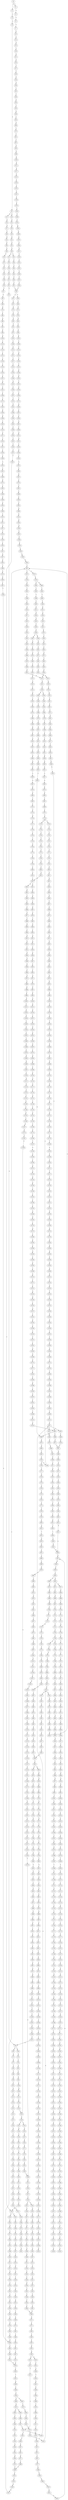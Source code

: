 strict digraph  {
	S0 -> S1 [ label = T ];
	S0 -> S2 [ label = C ];
	S1 -> S3 [ label = T ];
	S2 -> S4 [ label = C ];
	S3 -> S5 [ label = T ];
	S4 -> S6 [ label = T ];
	S5 -> S7 [ label = T ];
	S6 -> S8 [ label = T ];
	S7 -> S9 [ label = G ];
	S8 -> S10 [ label = G ];
	S8 -> S11 [ label = A ];
	S9 -> S12 [ label = A ];
	S10 -> S13 [ label = A ];
	S11 -> S14 [ label = A ];
	S12 -> S15 [ label = A ];
	S13 -> S16 [ label = A ];
	S14 -> S17 [ label = A ];
	S15 -> S18 [ label = C ];
	S16 -> S19 [ label = C ];
	S17 -> S20 [ label = C ];
	S18 -> S21 [ label = A ];
	S19 -> S22 [ label = A ];
	S20 -> S23 [ label = A ];
	S21 -> S24 [ label = G ];
	S22 -> S25 [ label = G ];
	S23 -> S26 [ label = G ];
	S24 -> S27 [ label = T ];
	S25 -> S28 [ label = G ];
	S26 -> S29 [ label = G ];
	S27 -> S30 [ label = T ];
	S28 -> S31 [ label = G ];
	S28 -> S32 [ label = T ];
	S29 -> S33 [ label = T ];
	S30 -> S34 [ label = G ];
	S31 -> S35 [ label = T ];
	S32 -> S36 [ label = C ];
	S33 -> S37 [ label = C ];
	S34 -> S38 [ label = A ];
	S35 -> S39 [ label = C ];
	S36 -> S40 [ label = C ];
	S37 -> S41 [ label = T ];
	S38 -> S42 [ label = C ];
	S39 -> S43 [ label = C ];
	S40 -> S44 [ label = C ];
	S41 -> S45 [ label = C ];
	S42 -> S46 [ label = T ];
	S43 -> S47 [ label = G ];
	S44 -> S48 [ label = T ];
	S45 -> S49 [ label = T ];
	S46 -> S50 [ label = G ];
	S47 -> S51 [ label = C ];
	S48 -> S52 [ label = T ];
	S49 -> S53 [ label = C ];
	S50 -> S54 [ label = T ];
	S51 -> S55 [ label = C ];
	S52 -> S56 [ label = C ];
	S53 -> S57 [ label = C ];
	S54 -> S58 [ label = A ];
	S55 -> S59 [ label = G ];
	S56 -> S60 [ label = T ];
	S56 -> S61 [ label = G ];
	S57 -> S62 [ label = G ];
	S58 -> S63 [ label = C ];
	S59 -> S64 [ label = C ];
	S59 -> S65 [ label = G ];
	S60 -> S66 [ label = C ];
	S61 -> S67 [ label = C ];
	S62 -> S68 [ label = T ];
	S63 -> S69 [ label = A ];
	S64 -> S70 [ label = A ];
	S65 -> S71 [ label = A ];
	S66 -> S72 [ label = G ];
	S67 -> S73 [ label = A ];
	S68 -> S74 [ label = A ];
	S69 -> S75 [ label = C ];
	S70 -> S76 [ label = C ];
	S71 -> S77 [ label = A ];
	S72 -> S78 [ label = T ];
	S73 -> S79 [ label = C ];
	S74 -> S80 [ label = C ];
	S75 -> S81 [ label = T ];
	S76 -> S82 [ label = G ];
	S77 -> S83 [ label = C ];
	S78 -> S84 [ label = A ];
	S79 -> S85 [ label = G ];
	S80 -> S86 [ label = A ];
	S81 -> S87 [ label = T ];
	S82 -> S88 [ label = C ];
	S83 -> S89 [ label = T ];
	S84 -> S90 [ label = C ];
	S85 -> S91 [ label = T ];
	S86 -> S92 [ label = T ];
	S87 -> S93 [ label = G ];
	S88 -> S94 [ label = G ];
	S89 -> S95 [ label = G ];
	S90 -> S96 [ label = G ];
	S91 -> S97 [ label = G ];
	S92 -> S98 [ label = G ];
	S93 -> S99 [ label = G ];
	S94 -> S100 [ label = C ];
	S95 -> S101 [ label = C ];
	S96 -> S102 [ label = G ];
	S97 -> S103 [ label = G ];
	S98 -> S104 [ label = G ];
	S99 -> S105 [ label = A ];
	S100 -> S106 [ label = A ];
	S101 -> S107 [ label = A ];
	S102 -> S108 [ label = C ];
	S103 -> S109 [ label = C ];
	S104 -> S110 [ label = C ];
	S105 -> S111 [ label = G ];
	S106 -> S112 [ label = G ];
	S107 -> S113 [ label = A ];
	S108 -> S114 [ label = T ];
	S109 -> S115 [ label = G ];
	S110 -> S116 [ label = G ];
	S111 -> S117 [ label = A ];
	S112 -> S118 [ label = C ];
	S113 -> S119 [ label = C ];
	S114 -> S120 [ label = A ];
	S115 -> S121 [ label = T ];
	S116 -> S122 [ label = C ];
	S117 -> S123 [ label = C ];
	S118 -> S124 [ label = C ];
	S119 -> S125 [ label = C ];
	S120 -> S126 [ label = C ];
	S121 -> S127 [ label = C ];
	S122 -> S128 [ label = C ];
	S123 -> S129 [ label = C ];
	S124 -> S130 [ label = G ];
	S125 -> S131 [ label = A ];
	S126 -> S132 [ label = T ];
	S127 -> S133 [ label = C ];
	S128 -> S134 [ label = C ];
	S129 -> S135 [ label = C ];
	S130 -> S136 [ label = G ];
	S131 -> S137 [ label = G ];
	S132 -> S138 [ label = G ];
	S133 -> S139 [ label = C ];
	S134 -> S140 [ label = C ];
	S135 -> S141 [ label = C ];
	S136 -> S142 [ label = C ];
	S136 -> S143 [ label = T ];
	S137 -> S144 [ label = A ];
	S138 -> S145 [ label = G ];
	S139 -> S146 [ label = C ];
	S140 -> S147 [ label = C ];
	S141 -> S148 [ label = C ];
	S142 -> S149 [ label = A ];
	S143 -> S150 [ label = G ];
	S144 -> S151 [ label = A ];
	S145 -> S152 [ label = T ];
	S146 -> S153 [ label = A ];
	S147 -> S154 [ label = A ];
	S148 -> S155 [ label = C ];
	S149 -> S156 [ label = C ];
	S150 -> S157 [ label = G ];
	S151 -> S158 [ label = C ];
	S152 -> S159 [ label = G ];
	S153 -> S160 [ label = C ];
	S154 -> S161 [ label = C ];
	S155 -> S162 [ label = T ];
	S156 -> S163 [ label = T ];
	S157 -> S164 [ label = A ];
	S158 -> S165 [ label = A ];
	S159 -> S166 [ label = C ];
	S160 -> S167 [ label = T ];
	S161 -> S168 [ label = T ];
	S162 -> S169 [ label = T ];
	S163 -> S170 [ label = T ];
	S164 -> S171 [ label = A ];
	S165 -> S172 [ label = G ];
	S166 -> S173 [ label = T ];
	S167 -> S174 [ label = T ];
	S168 -> S175 [ label = T ];
	S169 -> S176 [ label = C ];
	S170 -> S177 [ label = C ];
	S171 -> S178 [ label = G ];
	S172 -> S179 [ label = C ];
	S173 -> S180 [ label = A ];
	S174 -> S181 [ label = G ];
	S175 -> S182 [ label = T ];
	S176 -> S183 [ label = A ];
	S177 -> S184 [ label = A ];
	S178 -> S185 [ label = A ];
	S179 -> S186 [ label = C ];
	S180 -> S187 [ label = C ];
	S181 -> S188 [ label = A ];
	S182 -> S189 [ label = A ];
	S183 -> S190 [ label = G ];
	S184 -> S191 [ label = G ];
	S185 -> S192 [ label = A ];
	S186 -> S193 [ label = G ];
	S187 -> S194 [ label = T ];
	S188 -> S195 [ label = G ];
	S189 -> S196 [ label = G ];
	S190 -> S197 [ label = A ];
	S191 -> S198 [ label = C ];
	S192 -> S199 [ label = C ];
	S193 -> S200 [ label = T ];
	S194 -> S201 [ label = G ];
	S195 -> S202 [ label = C ];
	S196 -> S203 [ label = C ];
	S197 -> S204 [ label = G ];
	S198 -> S205 [ label = C ];
	S199 -> S206 [ label = G ];
	S200 -> S207 [ label = C ];
	S201 -> S208 [ label = T ];
	S202 -> S209 [ label = C ];
	S203 -> S210 [ label = C ];
	S204 -> S211 [ label = G ];
	S205 -> S212 [ label = G ];
	S206 -> S213 [ label = G ];
	S207 -> S214 [ label = C ];
	S208 -> S215 [ label = A ];
	S209 -> S216 [ label = G ];
	S210 -> S217 [ label = G ];
	S211 -> S218 [ label = T ];
	S212 -> S219 [ label = C ];
	S213 -> S220 [ label = C ];
	S214 -> S221 [ label = T ];
	S215 -> S222 [ label = A ];
	S216 -> S223 [ label = C ];
	S217 -> S224 [ label = T ];
	S218 -> S225 [ label = C ];
	S219 -> S226 [ label = C ];
	S220 -> S227 [ label = A ];
	S221 -> S228 [ label = C ];
	S222 -> S229 [ label = C ];
	S223 -> S230 [ label = C ];
	S224 -> S231 [ label = C ];
	S225 -> S232 [ label = C ];
	S226 -> S233 [ label = C ];
	S227 -> S234 [ label = C ];
	S228 -> S235 [ label = T ];
	S229 -> S236 [ label = A ];
	S230 -> S237 [ label = C ];
	S231 -> S238 [ label = C ];
	S232 -> S239 [ label = C ];
	S233 -> S240 [ label = C ];
	S234 -> S241 [ label = C ];
	S234 -> S242 [ label = T ];
	S235 -> S243 [ label = G ];
	S236 -> S244 [ label = C ];
	S237 -> S245 [ label = C ];
	S238 -> S246 [ label = C ];
	S239 -> S247 [ label = T ];
	S240 -> S248 [ label = T ];
	S241 -> S249 [ label = G ];
	S242 -> S250 [ label = G ];
	S243 -> S251 [ label = T ];
	S244 -> S252 [ label = A ];
	S245 -> S248 [ label = T ];
	S246 -> S253 [ label = A ];
	S247 -> S254 [ label = T ];
	S248 -> S255 [ label = T ];
	S248 -> S256 [ label = C ];
	S249 -> S257 [ label = G ];
	S250 -> S258 [ label = G ];
	S251 -> S259 [ label = C ];
	S252 -> S260 [ label = C ];
	S253 -> S261 [ label = C ];
	S254 -> S56 [ label = C ];
	S255 -> S262 [ label = C ];
	S256 -> S263 [ label = C ];
	S257 -> S264 [ label = G ];
	S258 -> S265 [ label = G ];
	S259 -> S266 [ label = G ];
	S260 -> S267 [ label = G ];
	S261 -> S268 [ label = C ];
	S262 -> S269 [ label = A ];
	S263 -> S270 [ label = A ];
	S264 -> S271 [ label = A ];
	S265 -> S272 [ label = A ];
	S266 -> S273 [ label = T ];
	S267 -> S274 [ label = C ];
	S268 -> S275 [ label = A ];
	S269 -> S276 [ label = C ];
	S270 -> S277 [ label = C ];
	S271 -> S278 [ label = A ];
	S272 -> S279 [ label = A ];
	S273 -> S280 [ label = G ];
	S274 -> S281 [ label = T ];
	S275 -> S282 [ label = C ];
	S276 -> S283 [ label = G ];
	S277 -> S284 [ label = C ];
	S278 -> S285 [ label = T ];
	S279 -> S286 [ label = C ];
	S280 -> S287 [ label = G ];
	S281 -> S288 [ label = C ];
	S282 -> S289 [ label = C ];
	S283 -> S290 [ label = C ];
	S284 -> S291 [ label = C ];
	S285 -> S292 [ label = T ];
	S286 -> S293 [ label = T ];
	S287 -> S294 [ label = T ];
	S288 -> S295 [ label = C ];
	S289 -> S296 [ label = G ];
	S290 -> S297 [ label = T ];
	S291 -> S298 [ label = G ];
	S292 -> S299 [ label = G ];
	S293 -> S300 [ label = G ];
	S294 -> S301 [ label = A ];
	S295 -> S302 [ label = T ];
	S296 -> S303 [ label = A ];
	S297 -> S304 [ label = C ];
	S298 -> S305 [ label = C ];
	S299 -> S306 [ label = A ];
	S300 -> S307 [ label = G ];
	S302 -> S308 [ label = A ];
	S303 -> S309 [ label = T ];
	S304 -> S310 [ label = C ];
	S305 -> S311 [ label = C ];
	S306 -> S312 [ label = A ];
	S307 -> S313 [ label = A ];
	S308 -> S314 [ label = G ];
	S309 -> S315 [ label = C ];
	S310 -> S316 [ label = G ];
	S311 -> S317 [ label = G ];
	S312 -> S318 [ label = C ];
	S313 -> S319 [ label = C ];
	S314 -> S320 [ label = A ];
	S315 -> S321 [ label = G ];
	S316 -> S322 [ label = G ];
	S317 -> S323 [ label = G ];
	S318 -> S324 [ label = C ];
	S319 -> S325 [ label = C ];
	S320 -> S326 [ label = A ];
	S321 -> S327 [ label = G ];
	S322 -> S328 [ label = T ];
	S323 -> S329 [ label = T ];
	S324 -> S330 [ label = C ];
	S325 -> S331 [ label = C ];
	S326 -> S332 [ label = C ];
	S327 -> S333 [ label = T ];
	S328 -> S334 [ label = T ];
	S329 -> S335 [ label = C ];
	S330 -> S336 [ label = G ];
	S331 -> S337 [ label = G ];
	S332 -> S338 [ label = T ];
	S333 -> S339 [ label = T ];
	S334 -> S340 [ label = G ];
	S335 -> S341 [ label = C ];
	S336 -> S342 [ label = T ];
	S337 -> S343 [ label = T ];
	S338 -> S344 [ label = T ];
	S339 -> S345 [ label = C ];
	S340 -> S346 [ label = C ];
	S341 -> S347 [ label = C ];
	S342 -> S348 [ label = C ];
	S343 -> S349 [ label = C ];
	S344 -> S350 [ label = C ];
	S345 -> S351 [ label = C ];
	S346 -> S352 [ label = A ];
	S347 -> S353 [ label = A ];
	S348 -> S354 [ label = T ];
	S349 -> S355 [ label = T ];
	S350 -> S356 [ label = A ];
	S351 -> S357 [ label = A ];
	S352 -> S358 [ label = C ];
	S353 -> S359 [ label = G ];
	S354 -> S360 [ label = C ];
	S355 -> S361 [ label = C ];
	S356 -> S362 [ label = A ];
	S357 -> S363 [ label = G ];
	S358 -> S364 [ label = T ];
	S359 -> S365 [ label = T ];
	S360 -> S366 [ label = G ];
	S361 -> S366 [ label = G ];
	S362 -> S367 [ label = C ];
	S363 -> S368 [ label = T ];
	S364 -> S369 [ label = G ];
	S365 -> S370 [ label = G ];
	S366 -> S371 [ label = G ];
	S367 -> S372 [ label = C ];
	S367 -> S373 [ label = T ];
	S368 -> S374 [ label = G ];
	S369 -> S375 [ label = G ];
	S370 -> S376 [ label = G ];
	S371 -> S377 [ label = C ];
	S372 -> S378 [ label = G ];
	S373 -> S379 [ label = G ];
	S374 -> S380 [ label = G ];
	S375 -> S381 [ label = T ];
	S376 -> S382 [ label = T ];
	S377 -> S383 [ label = A ];
	S378 -> S384 [ label = G ];
	S379 -> S385 [ label = G ];
	S379 -> S386 [ label = C ];
	S380 -> S387 [ label = T ];
	S381 -> S388 [ label = C ];
	S382 -> S389 [ label = C ];
	S383 -> S390 [ label = C ];
	S384 -> S391 [ label = C ];
	S385 -> S392 [ label = C ];
	S386 -> S393 [ label = C ];
	S387 -> S394 [ label = C ];
	S388 -> S395 [ label = G ];
	S389 -> S396 [ label = G ];
	S390 -> S397 [ label = C ];
	S391 -> S398 [ label = C ];
	S392 -> S399 [ label = C ];
	S393 -> S400 [ label = C ];
	S394 -> S396 [ label = G ];
	S395 -> S401 [ label = T ];
	S396 -> S402 [ label = T ];
	S397 -> S403 [ label = G ];
	S398 -> S404 [ label = C ];
	S399 -> S405 [ label = C ];
	S400 -> S406 [ label = T ];
	S401 -> S407 [ label = C ];
	S402 -> S408 [ label = C ];
	S403 -> S409 [ label = A ];
	S404 -> S410 [ label = A ];
	S405 -> S411 [ label = A ];
	S406 -> S412 [ label = A ];
	S407 -> S413 [ label = C ];
	S408 -> S414 [ label = C ];
	S409 -> S415 [ label = G ];
	S409 -> S416 [ label = A ];
	S410 -> S417 [ label = G ];
	S411 -> S418 [ label = G ];
	S412 -> S419 [ label = G ];
	S413 -> S420 [ label = G ];
	S414 -> S420 [ label = G ];
	S415 -> S421 [ label = T ];
	S416 -> S422 [ label = T ];
	S417 -> S423 [ label = T ];
	S418 -> S424 [ label = G ];
	S419 -> S425 [ label = G ];
	S420 -> S426 [ label = T ];
	S421 -> S427 [ label = C ];
	S422 -> S428 [ label = G ];
	S423 -> S429 [ label = T ];
	S424 -> S430 [ label = T ];
	S425 -> S431 [ label = T ];
	S426 -> S432 [ label = C ];
	S427 -> S433 [ label = C ];
	S428 -> S434 [ label = T ];
	S429 -> S435 [ label = G ];
	S430 -> S436 [ label = G ];
	S431 -> S437 [ label = G ];
	S432 -> S438 [ label = A ];
	S433 -> S439 [ label = A ];
	S433 -> S440 [ label = T ];
	S434 -> S441 [ label = A ];
	S435 -> S442 [ label = T ];
	S436 -> S443 [ label = C ];
	S436 -> S444 [ label = G ];
	S437 -> S445 [ label = T ];
	S438 -> S446 [ label = C ];
	S439 -> S447 [ label = G ];
	S440 -> S448 [ label = C ];
	S441 -> S449 [ label = G ];
	S442 -> S450 [ label = G ];
	S443 -> S451 [ label = G ];
	S444 -> S452 [ label = G ];
	S445 -> S453 [ label = G ];
	S446 -> S454 [ label = C ];
	S447 -> S455 [ label = T ];
	S447 -> S456 [ label = C ];
	S448 -> S457 [ label = G ];
	S449 -> S458 [ label = T ];
	S450 -> S459 [ label = C ];
	S451 -> S460 [ label = C ];
	S452 -> S461 [ label = C ];
	S453 -> S462 [ label = C ];
	S454 -> S463 [ label = C ];
	S454 -> S464 [ label = G ];
	S455 -> S465 [ label = A ];
	S456 -> S466 [ label = T ];
	S457 -> S467 [ label = A ];
	S458 -> S468 [ label = T ];
	S459 -> S469 [ label = G ];
	S460 -> S470 [ label = G ];
	S461 -> S471 [ label = T ];
	S462 -> S472 [ label = G ];
	S463 -> S473 [ label = T ];
	S464 -> S474 [ label = A ];
	S465 -> S475 [ label = G ];
	S466 -> S476 [ label = T ];
	S467 -> S477 [ label = A ];
	S468 -> S478 [ label = T ];
	S469 -> S479 [ label = T ];
	S470 -> S480 [ label = T ];
	S471 -> S481 [ label = T ];
	S472 -> S482 [ label = T ];
	S473 -> S483 [ label = G ];
	S474 -> S484 [ label = A ];
	S474 -> S485 [ label = G ];
	S475 -> S486 [ label = G ];
	S476 -> S487 [ label = C ];
	S477 -> S488 [ label = C ];
	S478 -> S489 [ label = C ];
	S479 -> S490 [ label = C ];
	S480 -> S491 [ label = C ];
	S481 -> S492 [ label = C ];
	S482 -> S493 [ label = C ];
	S483 -> S494 [ label = T ];
	S484 -> S495 [ label = T ];
	S485 -> S496 [ label = T ];
	S486 -> S497 [ label = G ];
	S487 -> S498 [ label = A ];
	S488 -> S499 [ label = T ];
	S489 -> S500 [ label = A ];
	S490 -> S501 [ label = G ];
	S491 -> S502 [ label = G ];
	S492 -> S503 [ label = G ];
	S493 -> S504 [ label = G ];
	S494 -> S505 [ label = C ];
	S495 -> S506 [ label = C ];
	S496 -> S507 [ label = C ];
	S497 -> S508 [ label = T ];
	S498 -> S509 [ label = C ];
	S499 -> S510 [ label = T ];
	S500 -> S511 [ label = C ];
	S501 -> S512 [ label = A ];
	S502 -> S513 [ label = T ];
	S503 -> S514 [ label = A ];
	S504 -> S512 [ label = A ];
	S505 -> S515 [ label = C ];
	S506 -> S516 [ label = C ];
	S507 -> S433 [ label = C ];
	S508 -> S517 [ label = C ];
	S509 -> S518 [ label = G ];
	S510 -> S519 [ label = C ];
	S511 -> S520 [ label = T ];
	S512 -> S521 [ label = A ];
	S513 -> S522 [ label = G ];
	S514 -> S523 [ label = A ];
	S515 -> S524 [ label = T ];
	S516 -> S525 [ label = T ];
	S517 -> S526 [ label = A ];
	S518 -> S527 [ label = C ];
	S519 -> S528 [ label = A ];
	S520 -> S529 [ label = C ];
	S521 -> S530 [ label = C ];
	S522 -> S531 [ label = C ];
	S523 -> S532 [ label = C ];
	S524 -> S533 [ label = T ];
	S525 -> S534 [ label = C ];
	S526 -> S535 [ label = C ];
	S527 -> S536 [ label = C ];
	S528 -> S537 [ label = A ];
	S529 -> S538 [ label = C ];
	S530 -> S539 [ label = C ];
	S530 -> S540 [ label = A ];
	S531 -> S541 [ label = A ];
	S532 -> S542 [ label = A ];
	S533 -> S543 [ label = G ];
	S534 -> S544 [ label = G ];
	S535 -> S545 [ label = T ];
	S536 -> S546 [ label = C ];
	S537 -> S367 [ label = C ];
	S538 -> S547 [ label = T ];
	S539 -> S548 [ label = T ];
	S540 -> S549 [ label = C ];
	S541 -> S550 [ label = T ];
	S542 -> S551 [ label = C ];
	S543 -> S552 [ label = A ];
	S543 -> S553 [ label = T ];
	S544 -> S554 [ label = A ];
	S545 -> S555 [ label = C ];
	S546 -> S556 [ label = T ];
	S547 -> S557 [ label = T ];
	S548 -> S558 [ label = T ];
	S549 -> S559 [ label = C ];
	S550 -> S560 [ label = C ];
	S551 -> S561 [ label = G ];
	S552 -> S562 [ label = A ];
	S553 -> S563 [ label = A ];
	S554 -> S564 [ label = A ];
	S555 -> S565 [ label = G ];
	S556 -> S566 [ label = T ];
	S557 -> S567 [ label = T ];
	S558 -> S568 [ label = C ];
	S559 -> S569 [ label = C ];
	S560 -> S570 [ label = C ];
	S561 -> S571 [ label = C ];
	S562 -> S572 [ label = C ];
	S563 -> S573 [ label = G ];
	S564 -> S574 [ label = C ];
	S565 -> S575 [ label = C ];
	S566 -> S576 [ label = C ];
	S567 -> S577 [ label = C ];
	S568 -> S578 [ label = G ];
	S569 -> S579 [ label = G ];
	S570 -> S580 [ label = G ];
	S571 -> S581 [ label = G ];
	S572 -> S582 [ label = T ];
	S573 -> S583 [ label = G ];
	S574 -> S499 [ label = T ];
	S575 -> S584 [ label = T ];
	S576 -> S585 [ label = A ];
	S577 -> S586 [ label = A ];
	S578 -> S587 [ label = T ];
	S579 -> S588 [ label = T ];
	S580 -> S589 [ label = C ];
	S581 -> S590 [ label = C ];
	S582 -> S591 [ label = T ];
	S583 -> S592 [ label = A ];
	S584 -> S593 [ label = T ];
	S585 -> S594 [ label = T ];
	S586 -> S595 [ label = T ];
	S587 -> S596 [ label = A ];
	S588 -> S597 [ label = A ];
	S589 -> S598 [ label = A ];
	S590 -> S599 [ label = A ];
	S591 -> S600 [ label = C ];
	S592 -> S601 [ label = G ];
	S593 -> S602 [ label = C ];
	S594 -> S603 [ label = C ];
	S595 -> S604 [ label = C ];
	S596 -> S605 [ label = C ];
	S597 -> S606 [ label = C ];
	S598 -> S607 [ label = C ];
	S599 -> S608 [ label = C ];
	S600 -> S609 [ label = A ];
	S601 -> S610 [ label = A ];
	S602 -> S611 [ label = A ];
	S603 -> S612 [ label = C ];
	S604 -> S613 [ label = C ];
	S605 -> S614 [ label = T ];
	S606 -> S615 [ label = G ];
	S607 -> S616 [ label = G ];
	S608 -> S617 [ label = G ];
	S609 -> S618 [ label = A ];
	S610 -> S619 [ label = G ];
	S611 -> S620 [ label = T ];
	S612 -> S621 [ label = A ];
	S613 -> S622 [ label = A ];
	S614 -> S623 [ label = T ];
	S615 -> S624 [ label = T ];
	S616 -> S625 [ label = T ];
	S617 -> S626 [ label = T ];
	S618 -> S367 [ label = C ];
	S619 -> S627 [ label = G ];
	S620 -> S628 [ label = C ];
	S621 -> S629 [ label = G ];
	S622 -> S630 [ label = G ];
	S623 -> S631 [ label = C ];
	S624 -> S632 [ label = C ];
	S625 -> S633 [ label = C ];
	S626 -> S634 [ label = C ];
	S627 -> S635 [ label = T ];
	S628 -> S636 [ label = C ];
	S629 -> S637 [ label = A ];
	S630 -> S637 [ label = A ];
	S631 -> S638 [ label = A ];
	S632 -> S639 [ label = C ];
	S633 -> S640 [ label = G ];
	S634 -> S641 [ label = C ];
	S635 -> S642 [ label = C ];
	S636 -> S643 [ label = A ];
	S637 -> S644 [ label = A ];
	S638 -> S645 [ label = A ];
	S639 -> S646 [ label = A ];
	S640 -> S647 [ label = A ];
	S641 -> S648 [ label = A ];
	S642 -> S649 [ label = C ];
	S643 -> S629 [ label = G ];
	S644 -> S650 [ label = C ];
	S645 -> S651 [ label = G ];
	S646 -> S652 [ label = G ];
	S647 -> S653 [ label = G ];
	S648 -> S654 [ label = G ];
	S649 -> S655 [ label = C ];
	S650 -> S656 [ label = C ];
	S651 -> S657 [ label = C ];
	S652 -> S658 [ label = C ];
	S653 -> S659 [ label = C ];
	S654 -> S660 [ label = C ];
	S655 -> S661 [ label = A ];
	S655 -> S662 [ label = G ];
	S656 -> S663 [ label = A ];
	S656 -> S664 [ label = G ];
	S657 -> S665 [ label = G ];
	S658 -> S666 [ label = G ];
	S659 -> S667 [ label = G ];
	S660 -> S668 [ label = T ];
	S660 -> S666 [ label = G ];
	S661 -> S669 [ label = G ];
	S662 -> S670 [ label = G ];
	S663 -> S671 [ label = G ];
	S663 -> S672 [ label = C ];
	S664 -> S673 [ label = G ];
	S665 -> S674 [ label = A ];
	S666 -> S675 [ label = A ];
	S667 -> S676 [ label = A ];
	S668 -> S677 [ label = T ];
	S669 -> S678 [ label = A ];
	S670 -> S679 [ label = A ];
	S671 -> S680 [ label = A ];
	S672 -> S681 [ label = C ];
	S673 -> S682 [ label = A ];
	S674 -> S683 [ label = G ];
	S675 -> S684 [ label = G ];
	S676 -> S685 [ label = G ];
	S677 -> S487 [ label = C ];
	S678 -> S686 [ label = G ];
	S679 -> S687 [ label = G ];
	S680 -> S688 [ label = C ];
	S681 -> S689 [ label = A ];
	S682 -> S690 [ label = C ];
	S683 -> S691 [ label = T ];
	S684 -> S692 [ label = T ];
	S685 -> S693 [ label = T ];
	S686 -> S694 [ label = C ];
	S687 -> S695 [ label = G ];
	S688 -> S696 [ label = T ];
	S689 -> S697 [ label = C ];
	S690 -> S698 [ label = G ];
	S691 -> S699 [ label = C ];
	S692 -> S700 [ label = C ];
	S693 -> S701 [ label = C ];
	S694 -> S702 [ label = C ];
	S695 -> S703 [ label = C ];
	S696 -> S704 [ label = C ];
	S697 -> S705 [ label = C ];
	S698 -> S706 [ label = C ];
	S699 -> S707 [ label = C ];
	S700 -> S708 [ label = C ];
	S700 -> S709 [ label = T ];
	S701 -> S710 [ label = G ];
	S702 -> S711 [ label = A ];
	S703 -> S712 [ label = G ];
	S704 -> S713 [ label = C ];
	S705 -> S714 [ label = C ];
	S706 -> S715 [ label = C ];
	S707 -> S716 [ label = C ];
	S708 -> S716 [ label = C ];
	S709 -> S717 [ label = C ];
	S710 -> S718 [ label = A ];
	S711 -> S719 [ label = C ];
	S712 -> S720 [ label = T ];
	S713 -> S721 [ label = C ];
	S714 -> S722 [ label = C ];
	S715 -> S723 [ label = C ];
	S716 -> S724 [ label = T ];
	S716 -> S725 [ label = G ];
	S717 -> S726 [ label = G ];
	S718 -> S727 [ label = A ];
	S719 -> S728 [ label = G ];
	S720 -> S729 [ label = G ];
	S721 -> S730 [ label = A ];
	S722 -> S731 [ label = T ];
	S723 -> S732 [ label = A ];
	S724 -> S733 [ label = C ];
	S725 -> S734 [ label = C ];
	S726 -> S735 [ label = T ];
	S727 -> S736 [ label = C ];
	S728 -> S737 [ label = G ];
	S729 -> S738 [ label = G ];
	S730 -> S739 [ label = T ];
	S731 -> S740 [ label = T ];
	S732 -> S741 [ label = T ];
	S733 -> S742 [ label = C ];
	S734 -> S743 [ label = C ];
	S735 -> S744 [ label = C ];
	S736 -> S745 [ label = C ];
	S737 -> S746 [ label = T ];
	S738 -> S747 [ label = T ];
	S739 -> S748 [ label = C ];
	S740 -> S749 [ label = C ];
	S741 -> S750 [ label = C ];
	S742 -> S751 [ label = G ];
	S743 -> S752 [ label = T ];
	S744 -> S753 [ label = T ];
	S745 -> S754 [ label = T ];
	S746 -> S755 [ label = T ];
	S747 -> S756 [ label = A ];
	S748 -> S757 [ label = T ];
	S749 -> S758 [ label = C ];
	S749 -> S759 [ label = G ];
	S750 -> S760 [ label = G ];
	S751 -> S761 [ label = G ];
	S752 -> S762 [ label = G ];
	S753 -> S763 [ label = G ];
	S754 -> S764 [ label = G ];
	S755 -> S765 [ label = A ];
	S756 -> S766 [ label = T ];
	S757 -> S767 [ label = G ];
	S758 -> S768 [ label = T ];
	S759 -> S769 [ label = A ];
	S760 -> S770 [ label = T ];
	S761 -> S771 [ label = T ];
	S762 -> S772 [ label = T ];
	S763 -> S773 [ label = T ];
	S764 -> S774 [ label = T ];
	S765 -> S775 [ label = C ];
	S766 -> S776 [ label = G ];
	S767 -> S777 [ label = C ];
	S768 -> S778 [ label = G ];
	S769 -> S779 [ label = T ];
	S770 -> S780 [ label = C ];
	S771 -> S781 [ label = C ];
	S772 -> S782 [ label = C ];
	S773 -> S783 [ label = T ];
	S774 -> S784 [ label = C ];
	S775 -> S785 [ label = T ];
	S776 -> S786 [ label = A ];
	S777 -> S787 [ label = C ];
	S778 -> S788 [ label = T ];
	S779 -> S789 [ label = C ];
	S780 -> S790 [ label = C ];
	S781 -> S791 [ label = T ];
	S782 -> S792 [ label = G ];
	S783 -> S793 [ label = C ];
	S784 -> S794 [ label = G ];
	S785 -> S795 [ label = G ];
	S786 -> S796 [ label = G ];
	S787 -> S797 [ label = A ];
	S788 -> S798 [ label = C ];
	S789 -> S799 [ label = G ];
	S790 -> S800 [ label = T ];
	S791 -> S801 [ label = G ];
	S792 -> S802 [ label = C ];
	S793 -> S803 [ label = C ];
	S794 -> S804 [ label = C ];
	S795 -> S805 [ label = C ];
	S796 -> S806 [ label = C ];
	S797 -> S807 [ label = G ];
	S798 -> S808 [ label = C ];
	S799 -> S809 [ label = T ];
	S800 -> S810 [ label = C ];
	S801 -> S811 [ label = G ];
	S802 -> S812 [ label = G ];
	S803 -> S813 [ label = G ];
	S804 -> S814 [ label = G ];
	S805 -> S815 [ label = A ];
	S806 -> S816 [ label = G ];
	S807 -> S817 [ label = T ];
	S808 -> S818 [ label = T ];
	S809 -> S819 [ label = T ];
	S810 -> S820 [ label = T ];
	S811 -> S821 [ label = A ];
	S812 -> S822 [ label = C ];
	S813 -> S823 [ label = T ];
	S814 -> S822 [ label = C ];
	S815 -> S824 [ label = G ];
	S816 -> S825 [ label = G ];
	S817 -> S826 [ label = C ];
	S818 -> S827 [ label = T ];
	S819 -> S828 [ label = T ];
	S820 -> S829 [ label = T ];
	S821 -> S830 [ label = G ];
	S822 -> S831 [ label = G ];
	S822 -> S832 [ label = A ];
	S823 -> S833 [ label = G ];
	S824 -> S834 [ label = A ];
	S825 -> S835 [ label = T ];
	S826 -> S836 [ label = G ];
	S827 -> S543 [ label = G ];
	S828 -> S837 [ label = G ];
	S829 -> S838 [ label = C ];
	S830 -> S839 [ label = G ];
	S831 -> S840 [ label = A ];
	S832 -> S841 [ label = A ];
	S833 -> S842 [ label = G ];
	S834 -> S843 [ label = C ];
	S835 -> S844 [ label = C ];
	S836 -> S845 [ label = T ];
	S837 -> S846 [ label = T ];
	S838 -> S847 [ label = T ];
	S839 -> S848 [ label = G ];
	S840 -> S849 [ label = G ];
	S841 -> S850 [ label = C ];
	S842 -> S851 [ label = C ];
	S843 -> S852 [ label = G ];
	S844 -> S853 [ label = G ];
	S845 -> S854 [ label = A ];
	S846 -> S855 [ label = A ];
	S847 -> S856 [ label = C ];
	S848 -> S857 [ label = T ];
	S849 -> S858 [ label = C ];
	S850 -> S859 [ label = C ];
	S851 -> S860 [ label = C ];
	S852 -> S861 [ label = G ];
	S853 -> S862 [ label = C ];
	S854 -> S863 [ label = A ];
	S855 -> S864 [ label = G ];
	S856 -> S865 [ label = G ];
	S857 -> S866 [ label = G ];
	S858 -> S867 [ label = A ];
	S859 -> S868 [ label = C ];
	S860 -> S869 [ label = C ];
	S861 -> S870 [ label = A ];
	S862 -> S871 [ label = A ];
	S863 -> S872 [ label = G ];
	S864 -> S873 [ label = G ];
	S865 -> S874 [ label = G ];
	S866 -> S875 [ label = T ];
	S867 -> S876 [ label = G ];
	S868 -> S877 [ label = G ];
	S869 -> S878 [ label = G ];
	S870 -> S879 [ label = C ];
	S871 -> S880 [ label = C ];
	S872 -> S881 [ label = A ];
	S873 -> S882 [ label = A ];
	S874 -> S883 [ label = A ];
	S875 -> S884 [ label = T ];
	S876 -> S885 [ label = T ];
	S877 -> S886 [ label = T ];
	S878 -> S887 [ label = T ];
	S879 -> S888 [ label = A ];
	S880 -> S889 [ label = G ];
	S881 -> S890 [ label = C ];
	S882 -> S891 [ label = A ];
	S883 -> S892 [ label = G ];
	S884 -> S893 [ label = C ];
	S885 -> S894 [ label = G ];
	S886 -> S895 [ label = A ];
	S887 -> S896 [ label = C ];
	S888 -> S897 [ label = C ];
	S889 -> S898 [ label = C ];
	S890 -> S899 [ label = G ];
	S891 -> S900 [ label = A ];
	S892 -> S901 [ label = A ];
	S893 -> S902 [ label = C ];
	S894 -> S903 [ label = C ];
	S895 -> S904 [ label = C ];
	S896 -> S905 [ label = C ];
	S897 -> S906 [ label = A ];
	S898 -> S907 [ label = G ];
	S899 -> S908 [ label = G ];
	S900 -> S909 [ label = G ];
	S901 -> S910 [ label = G ];
	S902 -> S911 [ label = A ];
	S903 -> S912 [ label = A ];
	S904 -> S913 [ label = A ];
	S905 -> S914 [ label = A ];
	S906 -> S915 [ label = C ];
	S907 -> S916 [ label = C ];
	S908 -> S917 [ label = C ];
	S909 -> S918 [ label = G ];
	S910 -> S919 [ label = G ];
	S911 -> S920 [ label = G ];
	S912 -> S921 [ label = A ];
	S913 -> S922 [ label = G ];
	S914 -> S923 [ label = G ];
	S915 -> S924 [ label = C ];
	S916 -> S925 [ label = G ];
	S917 -> S926 [ label = T ];
	S918 -> S927 [ label = T ];
	S919 -> S928 [ label = T ];
	S920 -> S929 [ label = C ];
	S921 -> S930 [ label = C ];
	S922 -> S931 [ label = C ];
	S923 -> S932 [ label = T ];
	S924 -> S933 [ label = T ];
	S925 -> S934 [ label = G ];
	S926 -> S935 [ label = C ];
	S927 -> S936 [ label = C ];
	S928 -> S937 [ label = C ];
	S929 -> S938 [ label = A ];
	S930 -> S939 [ label = A ];
	S931 -> S940 [ label = A ];
	S932 -> S941 [ label = A ];
	S933 -> S942 [ label = C ];
	S934 -> S943 [ label = C ];
	S935 -> S944 [ label = T ];
	S936 -> S945 [ label = C ];
	S937 -> S649 [ label = C ];
	S938 -> S946 [ label = G ];
	S939 -> S947 [ label = G ];
	S940 -> S948 [ label = G ];
	S941 -> S949 [ label = G ];
	S942 -> S950 [ label = T ];
	S943 -> S951 [ label = T ];
	S944 -> S952 [ label = C ];
	S945 -> S953 [ label = C ];
	S946 -> S954 [ label = A ];
	S947 -> S955 [ label = C ];
	S948 -> S956 [ label = G ];
	S949 -> S957 [ label = C ];
	S950 -> S958 [ label = A ];
	S951 -> S959 [ label = G ];
	S952 -> S960 [ label = G ];
	S953 -> S961 [ label = G ];
	S954 -> S962 [ label = T ];
	S955 -> S963 [ label = T ];
	S956 -> S964 [ label = T ];
	S957 -> S965 [ label = T ];
	S958 -> S966 [ label = G ];
	S959 -> S967 [ label = G ];
	S960 -> S968 [ label = A ];
	S961 -> S969 [ label = A ];
	S962 -> S970 [ label = A ];
	S963 -> S971 [ label = A ];
	S964 -> S972 [ label = G ];
	S965 -> S973 [ label = C ];
	S966 -> S974 [ label = A ];
	S967 -> S975 [ label = A ];
	S968 -> S976 [ label = A ];
	S969 -> S977 [ label = A ];
	S970 -> S978 [ label = A ];
	S971 -> S979 [ label = C ];
	S972 -> S980 [ label = C ];
	S973 -> S981 [ label = C ];
	S974 -> S982 [ label = A ];
	S975 -> S983 [ label = A ];
	S976 -> S984 [ label = G ];
	S977 -> S985 [ label = G ];
	S978 -> S986 [ label = A ];
	S979 -> S987 [ label = G ];
	S980 -> S988 [ label = A ];
	S981 -> S989 [ label = A ];
	S982 -> S990 [ label = C ];
	S983 -> S991 [ label = T ];
	S984 -> S992 [ label = T ];
	S985 -> S993 [ label = T ];
	S986 -> S994 [ label = A ];
	S987 -> S995 [ label = A ];
	S988 -> S996 [ label = C ];
	S989 -> S997 [ label = C ];
	S990 -> S998 [ label = G ];
	S991 -> S999 [ label = G ];
	S992 -> S1000 [ label = C ];
	S993 -> S1001 [ label = C ];
	S994 -> S1002 [ label = A ];
	S995 -> S1003 [ label = G ];
	S996 -> S1004 [ label = G ];
	S997 -> S1005 [ label = C ];
	S998 -> S1006 [ label = A ];
	S999 -> S1007 [ label = G ];
	S1000 -> S1008 [ label = G ];
	S1001 -> S1009 [ label = G ];
	S1002 -> S1010 [ label = C ];
	S1003 -> S1011 [ label = A ];
	S1004 -> S1012 [ label = C ];
	S1005 -> S1013 [ label = G ];
	S1006 -> S1014 [ label = G ];
	S1007 -> S1015 [ label = G ];
	S1008 -> S1016 [ label = C ];
	S1009 -> S1017 [ label = A ];
	S1010 -> S1018 [ label = T ];
	S1011 -> S1019 [ label = A ];
	S1012 -> S1020 [ label = G ];
	S1013 -> S1021 [ label = G ];
	S1014 -> S1022 [ label = G ];
	S1015 -> S1023 [ label = G ];
	S1016 -> S1024 [ label = G ];
	S1017 -> S1025 [ label = G ];
	S1018 -> S1026 [ label = T ];
	S1019 -> S1027 [ label = C ];
	S1020 -> S1028 [ label = G ];
	S1021 -> S1029 [ label = A ];
	S1022 -> S1030 [ label = T ];
	S1023 -> S1031 [ label = T ];
	S1024 -> S1032 [ label = G ];
	S1025 -> S1033 [ label = G ];
	S1026 -> S1034 [ label = T ];
	S1027 -> S1035 [ label = T ];
	S1028 -> S1036 [ label = T ];
	S1029 -> S1037 [ label = C ];
	S1030 -> S1038 [ label = G ];
	S1031 -> S1039 [ label = C ];
	S1032 -> S1040 [ label = C ];
	S1033 -> S1041 [ label = T ];
	S1034 -> S1042 [ label = G ];
	S1035 -> S1043 [ label = G ];
	S1036 -> S1044 [ label = G ];
	S1037 -> S1045 [ label = G ];
	S1038 -> S1046 [ label = T ];
	S1039 -> S1047 [ label = C ];
	S1040 -> S1048 [ label = T ];
	S1041 -> S1049 [ label = A ];
	S1042 -> S1050 [ label = C ];
	S1043 -> S1051 [ label = G ];
	S1044 -> S1052 [ label = C ];
	S1045 -> S1053 [ label = T ];
	S1046 -> S1054 [ label = C ];
	S1047 -> S1055 [ label = G ];
	S1048 -> S1056 [ label = A ];
	S1049 -> S1057 [ label = T ];
	S1050 -> S1058 [ label = C ];
	S1051 -> S1059 [ label = C ];
	S1052 -> S1060 [ label = C ];
	S1053 -> S1061 [ label = C ];
	S1054 -> S1062 [ label = C ];
	S1055 -> S1063 [ label = C ];
	S1056 -> S1064 [ label = T ];
	S1057 -> S1065 [ label = A ];
	S1058 -> S1066 [ label = G ];
	S1059 -> S1067 [ label = G ];
	S1060 -> S1068 [ label = G ];
	S1061 -> S1069 [ label = G ];
	S1062 -> S1070 [ label = C ];
	S1063 -> S1071 [ label = C ];
	S1064 -> S1072 [ label = A ];
	S1065 -> S1073 [ label = A ];
	S1066 -> S1074 [ label = T ];
	S1067 -> S1075 [ label = C ];
	S1068 -> S1076 [ label = C ];
	S1069 -> S1077 [ label = T ];
	S1070 -> S1078 [ label = T ];
	S1071 -> S59 [ label = G ];
	S1072 -> S1079 [ label = G ];
	S1073 -> S1080 [ label = G ];
	S1074 -> S1081 [ label = A ];
	S1075 -> S1082 [ label = A ];
	S1076 -> S1083 [ label = A ];
	S1077 -> S1084 [ label = G ];
	S1078 -> S1085 [ label = G ];
	S1079 -> S1086 [ label = T ];
	S1080 -> S1087 [ label = T ];
	S1081 -> S1088 [ label = G ];
	S1082 -> S1089 [ label = G ];
	S1083 -> S1090 [ label = A ];
	S1084 -> S1091 [ label = A ];
	S1085 -> S1092 [ label = T ];
	S1086 -> S1093 [ label = A ];
	S1087 -> S1094 [ label = C ];
	S1088 -> S1095 [ label = C ];
	S1089 -> S1096 [ label = C ];
	S1090 -> S1097 [ label = C ];
	S1091 -> S1098 [ label = C ];
	S1092 -> S1099 [ label = C ];
	S1093 -> S1100 [ label = G ];
	S1094 -> S1101 [ label = G ];
	S1095 -> S1102 [ label = C ];
	S1096 -> S1103 [ label = G ];
	S1097 -> S1104 [ label = C ];
	S1098 -> S1105 [ label = C ];
	S1099 -> S1106 [ label = C ];
	S1100 -> S1107 [ label = C ];
	S1101 -> S1108 [ label = T ];
	S1102 -> S1109 [ label = G ];
	S1103 -> S1110 [ label = G ];
	S1104 -> S1111 [ label = A ];
	S1105 -> S1112 [ label = G ];
	S1106 -> S1113 [ label = T ];
	S1107 -> S1114 [ label = C ];
	S1108 -> S1115 [ label = G ];
	S1109 -> S1116 [ label = G ];
	S1110 -> S1117 [ label = G ];
	S1111 -> S1118 [ label = G ];
	S1112 -> S1119 [ label = G ];
	S1113 -> S1120 [ label = A ];
	S1114 -> S1121 [ label = G ];
	S1115 -> S1122 [ label = G ];
	S1116 -> S1123 [ label = T ];
	S1117 -> S1124 [ label = T ];
	S1118 -> S1125 [ label = T ];
	S1119 -> S1126 [ label = T ];
	S1120 -> S1127 [ label = C ];
	S1121 -> S1128 [ label = A ];
	S1122 -> S1129 [ label = T ];
	S1123 -> S1130 [ label = G ];
	S1124 -> S1131 [ label = G ];
	S1125 -> S1132 [ label = C ];
	S1126 -> S1133 [ label = C ];
	S1127 -> S1134 [ label = T ];
	S1128 -> S1135 [ label = A ];
	S1129 -> S1136 [ label = A ];
	S1130 -> S1137 [ label = A ];
	S1131 -> S1138 [ label = C ];
	S1132 -> S1139 [ label = G ];
	S1133 -> S1140 [ label = G ];
	S1134 -> S1141 [ label = A ];
	S1135 -> S1142 [ label = A ];
	S1136 -> S1143 [ label = C ];
	S1137 -> S1144 [ label = C ];
	S1138 -> S1145 [ label = C ];
	S1139 -> S1146 [ label = C ];
	S1140 -> S1147 [ label = C ];
	S1141 -> S1148 [ label = C ];
	S1142 -> S1149 [ label = C ];
	S1143 -> S1150 [ label = C ];
	S1144 -> S1151 [ label = G ];
	S1145 -> S1152 [ label = G ];
	S1146 -> S1153 [ label = G ];
	S1147 -> S1154 [ label = G ];
	S1148 -> S1155 [ label = C ];
	S1149 -> S1156 [ label = C ];
	S1150 -> S1157 [ label = G ];
	S1151 -> S1158 [ label = T ];
	S1152 -> S1159 [ label = C ];
	S1153 -> S1160 [ label = C ];
	S1154 -> S1161 [ label = T ];
	S1155 -> S1162 [ label = A ];
	S1156 -> S1163 [ label = C ];
	S1157 -> S1164 [ label = G ];
	S1158 -> S1165 [ label = G ];
	S1159 -> S1166 [ label = C ];
	S1160 -> S1167 [ label = A ];
	S1161 -> S1168 [ label = A ];
	S1162 -> S1169 [ label = G ];
	S1163 -> S1170 [ label = C ];
	S1164 -> S1171 [ label = T ];
	S1165 -> S1172 [ label = G ];
	S1166 -> S1173 [ label = G ];
	S1167 -> S1174 [ label = G ];
	S1168 -> S1175 [ label = G ];
	S1169 -> S1176 [ label = G ];
	S1170 -> S1177 [ label = G ];
	S1171 -> S1178 [ label = G ];
	S1172 -> S1179 [ label = G ];
	S1173 -> S1180 [ label = G ];
	S1174 -> S1181 [ label = C ];
	S1175 -> S1182 [ label = C ];
	S1176 -> S1183 [ label = A ];
	S1177 -> S1184 [ label = A ];
	S1178 -> S1185 [ label = G ];
	S1179 -> S1186 [ label = T ];
	S1180 -> S1187 [ label = T ];
	S1181 -> S1188 [ label = C ];
	S1182 -> S1189 [ label = C ];
	S1183 -> S1190 [ label = G ];
	S1184 -> S1191 [ label = C ];
	S1185 -> S1192 [ label = T ];
	S1186 -> S1193 [ label = A ];
	S1187 -> S1194 [ label = G ];
	S1188 -> S130 [ label = G ];
	S1189 -> S1195 [ label = G ];
	S1190 -> S1196 [ label = A ];
	S1191 -> S1197 [ label = T ];
	S1192 -> S1198 [ label = T ];
	S1193 -> S1199 [ label = C ];
	S1194 -> S1200 [ label = G ];
	S1195 -> S1201 [ label = C ];
	S1196 -> S1202 [ label = G ];
	S1197 -> S1203 [ label = A ];
	S1198 -> S1204 [ label = A ];
	S1199 -> S1205 [ label = T ];
	S1200 -> S1206 [ label = T ];
	S1201 -> S1207 [ label = T ];
	S1202 -> S1208 [ label = T ];
	S1203 -> S1209 [ label = G ];
	S1204 -> S1210 [ label = G ];
	S1205 -> S1211 [ label = A ];
	S1206 -> S1212 [ label = G ];
	S1207 -> S1213 [ label = G ];
	S1208 -> S1214 [ label = C ];
	S1209 -> S1215 [ label = A ];
	S1210 -> S1216 [ label = A ];
	S1211 -> S1217 [ label = T ];
	S1212 -> S1218 [ label = G ];
	S1213 -> S1219 [ label = G ];
	S1214 -> S1220 [ label = A ];
	S1215 -> S1221 [ label = A ];
	S1216 -> S1222 [ label = A ];
	S1217 -> S1223 [ label = T ];
	S1218 -> S1224 [ label = A ];
	S1219 -> S1225 [ label = A ];
	S1220 -> S1226 [ label = G ];
	S1221 -> S1227 [ label = T ];
	S1222 -> S1228 [ label = G ];
	S1223 -> S1229 [ label = G ];
	S1224 -> S1230 [ label = A ];
	S1225 -> S1231 [ label = A ];
	S1226 -> S1232 [ label = G ];
	S1227 -> S1233 [ label = C ];
	S1228 -> S1234 [ label = G ];
	S1229 -> S1235 [ label = G ];
	S1230 -> S1236 [ label = C ];
	S1231 -> S1237 [ label = G ];
	S1232 -> S1238 [ label = A ];
	S1233 -> S1239 [ label = G ];
	S1234 -> S1240 [ label = G ];
	S1235 -> S1241 [ label = A ];
	S1236 -> S1242 [ label = C ];
	S1237 -> S1243 [ label = A ];
	S1238 -> S1244 [ label = C ];
	S1239 -> S1245 [ label = G ];
	S1240 -> S1246 [ label = G ];
	S1241 -> S1247 [ label = A ];
	S1242 -> S1248 [ label = T ];
	S1243 -> S1249 [ label = A ];
	S1244 -> S1250 [ label = C ];
	S1245 -> S1251 [ label = G ];
	S1246 -> S1252 [ label = G ];
	S1247 -> S1253 [ label = C ];
	S1248 -> S1254 [ label = C ];
	S1249 -> S1255 [ label = C ];
	S1250 -> S1256 [ label = A ];
	S1251 -> S1257 [ label = T ];
	S1252 -> S1258 [ label = T ];
	S1253 -> S1259 [ label = G ];
	S1254 -> S1260 [ label = G ];
	S1255 -> S206 [ label = G ];
	S1256 -> S1261 [ label = G ];
	S1257 -> S1262 [ label = A ];
	S1258 -> S1263 [ label = C ];
	S1259 -> S1264 [ label = G ];
	S1260 -> S1265 [ label = G ];
	S1261 -> S1266 [ label = T ];
	S1262 -> S1267 [ label = T ];
	S1263 -> S1268 [ label = C ];
	S1264 -> S1269 [ label = T ];
	S1265 -> S1270 [ label = C ];
	S1266 -> S1271 [ label = C ];
	S1267 -> S1272 [ label = C ];
	S1268 -> S1273 [ label = G ];
	S1269 -> S1274 [ label = A ];
	S1270 -> S1275 [ label = A ];
	S1271 -> S1276 [ label = T ];
	S1272 -> S1277 [ label = C ];
	S1273 -> S1278 [ label = T ];
	S1274 -> S1279 [ label = C ];
	S1275 -> S1280 [ label = C ];
	S1276 -> S1281 [ label = C ];
	S1277 -> S1282 [ label = C ];
	S1278 -> S1283 [ label = C ];
	S1279 -> S1284 [ label = G ];
	S1280 -> S1285 [ label = G ];
	S1281 -> S1286 [ label = T ];
	S1282 -> S1287 [ label = G ];
	S1283 -> S1288 [ label = G ];
	S1284 -> S1289 [ label = A ];
	S1285 -> S1290 [ label = C ];
	S1286 -> S1291 [ label = G ];
	S1287 -> S1292 [ label = A ];
	S1288 -> S1293 [ label = G ];
	S1289 -> S1294 [ label = A ];
	S1290 -> S1295 [ label = G ];
	S1291 -> S1296 [ label = T ];
	S1292 -> S1297 [ label = A ];
	S1293 -> S1298 [ label = A ];
	S1294 -> S1299 [ label = G ];
	S1295 -> S1300 [ label = C ];
	S1296 -> S1301 [ label = A ];
	S1297 -> S1302 [ label = A ];
	S1298 -> S1303 [ label = A ];
	S1299 -> S1304 [ label = A ];
	S1300 -> S1305 [ label = G ];
	S1302 -> S1306 [ label = G ];
	S1303 -> S1307 [ label = C ];
	S1304 -> S1308 [ label = A ];
	S1305 -> S1309 [ label = C ];
	S1306 -> S1310 [ label = T ];
	S1307 -> S1311 [ label = T ];
	S1308 -> S1312 [ label = G ];
	S1309 -> S1313 [ label = G ];
	S1310 -> S1314 [ label = G ];
	S1311 -> S1315 [ label = A ];
	S1312 -> S1316 [ label = T ];
	S1313 -> S1317 [ label = T ];
	S1314 -> S1318 [ label = T ];
	S1315 -> S1319 [ label = C ];
	S1316 -> S1320 [ label = G ];
	S1317 -> S1321 [ label = C ];
	S1318 -> S1322 [ label = C ];
	S1319 -> S1323 [ label = A ];
	S1320 -> S1324 [ label = T ];
	S1321 -> S1325 [ label = G ];
	S1322 -> S1326 [ label = G ];
	S1323 -> S1327 [ label = A ];
	S1324 -> S1328 [ label = C ];
	S1325 -> S1329 [ label = A ];
	S1326 -> S1330 [ label = T ];
	S1327 -> S1331 [ label = C ];
	S1328 -> S1332 [ label = C ];
	S1329 -> S1333 [ label = C ];
	S1330 -> S1334 [ label = C ];
	S1331 -> S1335 [ label = G ];
	S1332 -> S1336 [ label = T ];
	S1333 -> S1337 [ label = G ];
	S1334 -> S1338 [ label = G ];
	S1335 -> S1339 [ label = A ];
	S1336 -> S1340 [ label = G ];
	S1337 -> S1341 [ label = C ];
	S1338 -> S1342 [ label = G ];
	S1339 -> S1343 [ label = A ];
	S1340 -> S1344 [ label = G ];
	S1341 -> S1345 [ label = G ];
	S1342 -> S1346 [ label = A ];
	S1343 -> S1347 [ label = A ];
	S1344 -> S1348 [ label = C ];
	S1345 -> S1349 [ label = C ];
	S1346 -> S1350 [ label = A ];
	S1347 -> S1351 [ label = A ];
	S1348 -> S1352 [ label = C ];
	S1349 -> S1353 [ label = C ];
	S1350 -> S1354 [ label = C ];
	S1351 -> S1355 [ label = C ];
	S1352 -> S1356 [ label = T ];
	S1353 -> S1357 [ label = T ];
	S1354 -> S1358 [ label = A ];
	S1355 -> S1359 [ label = A ];
	S1356 -> S1360 [ label = G ];
	S1357 -> S1361 [ label = C ];
	S1358 -> S1362 [ label = G ];
	S1359 -> S1363 [ label = G ];
	S1360 -> S1364 [ label = G ];
	S1361 -> S1365 [ label = G ];
	S1362 -> S1366 [ label = G ];
	S1363 -> S1367 [ label = A ];
	S1364 -> S1368 [ label = G ];
	S1365 -> S1369 [ label = G ];
	S1366 -> S1370 [ label = A ];
	S1367 -> S1371 [ label = A ];
	S1368 -> S1372 [ label = T ];
	S1369 -> S1373 [ label = G ];
	S1370 -> S1374 [ label = A ];
	S1371 -> S1375 [ label = G ];
	S1372 -> S1376 [ label = C ];
	S1373 -> S1377 [ label = C ];
	S1374 -> S1378 [ label = T ];
	S1375 -> S1379 [ label = G ];
	S1376 -> S1380 [ label = C ];
	S1377 -> S1381 [ label = T ];
	S1378 -> S1382 [ label = A ];
	S1379 -> S1383 [ label = G ];
	S1380 -> S1384 [ label = C ];
	S1381 -> S1385 [ label = C ];
	S1382 -> S1386 [ label = G ];
	S1383 -> S1387 [ label = G ];
	S1384 -> S1388 [ label = G ];
	S1385 -> S1389 [ label = A ];
	S1386 -> S1390 [ label = T ];
	S1387 -> S1391 [ label = T ];
	S1388 -> S1392 [ label = A ];
	S1389 -> S1393 [ label = C ];
	S1390 -> S1394 [ label = C ];
	S1391 -> S1395 [ label = C ];
	S1392 -> S1396 [ label = G ];
	S1393 -> S1397 [ label = G ];
	S1394 -> S1398 [ label = T ];
	S1395 -> S1399 [ label = T ];
	S1396 -> S1400 [ label = T ];
	S1397 -> S1401 [ label = T ];
	S1398 -> S1402 [ label = C ];
	S1399 -> S1403 [ label = C ];
	S1400 -> S1404 [ label = C ];
	S1401 -> S1405 [ label = C ];
	S1402 -> S1406 [ label = T ];
	S1403 -> S1407 [ label = T ];
	S1404 -> S1408 [ label = C ];
	S1405 -> S1409 [ label = C ];
	S1406 -> S1410 [ label = C ];
	S1407 -> S1411 [ label = C ];
	S1408 -> S1412 [ label = A ];
	S1409 -> S1413 [ label = A ];
	S1410 -> S1414 [ label = T ];
	S1411 -> S1415 [ label = G ];
	S1412 -> S447 [ label = G ];
	S1413 -> S1416 [ label = G ];
	S1414 -> S1417 [ label = G ];
	S1415 -> S1418 [ label = T ];
	S1416 -> S660 [ label = C ];
	S1417 -> S1419 [ label = A ];
	S1418 -> S1420 [ label = G ];
	S1419 -> S1421 [ label = G ];
	S1420 -> S1422 [ label = G ];
	S1421 -> S1423 [ label = T ];
	S1422 -> S1424 [ label = T ];
	S1423 -> S1425 [ label = A ];
	S1424 -> S1426 [ label = A ];
}
